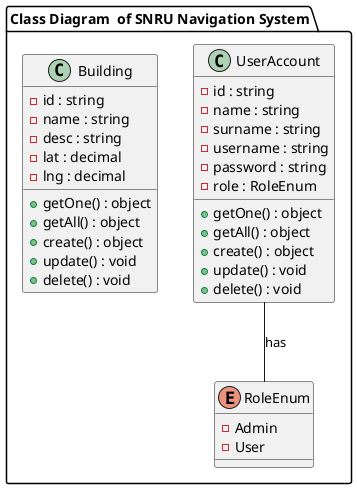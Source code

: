 @startuml

package "Class Diagram  of SNRU Navigation System" {

class UserAccount {
    - id : string
    - name : string
    - surname : string
    - username : string
    - password : string
    - role : RoleEnum

        + getOne() : object
        + getAll() : object
        + create() : object
        + update() : void
        + delete() : void
}

Enum RoleEnum {
    - Admin
    - User
}

class Building {
    - id : string
    - name : string
    - desc : string
    - lat : decimal
    - lng : decimal

    + getOne() : object
    + getAll() : object
    + create() : object
    + update() : void
    + delete() : void
}

}


UserAccount -- RoleEnum : "has"


@enduml